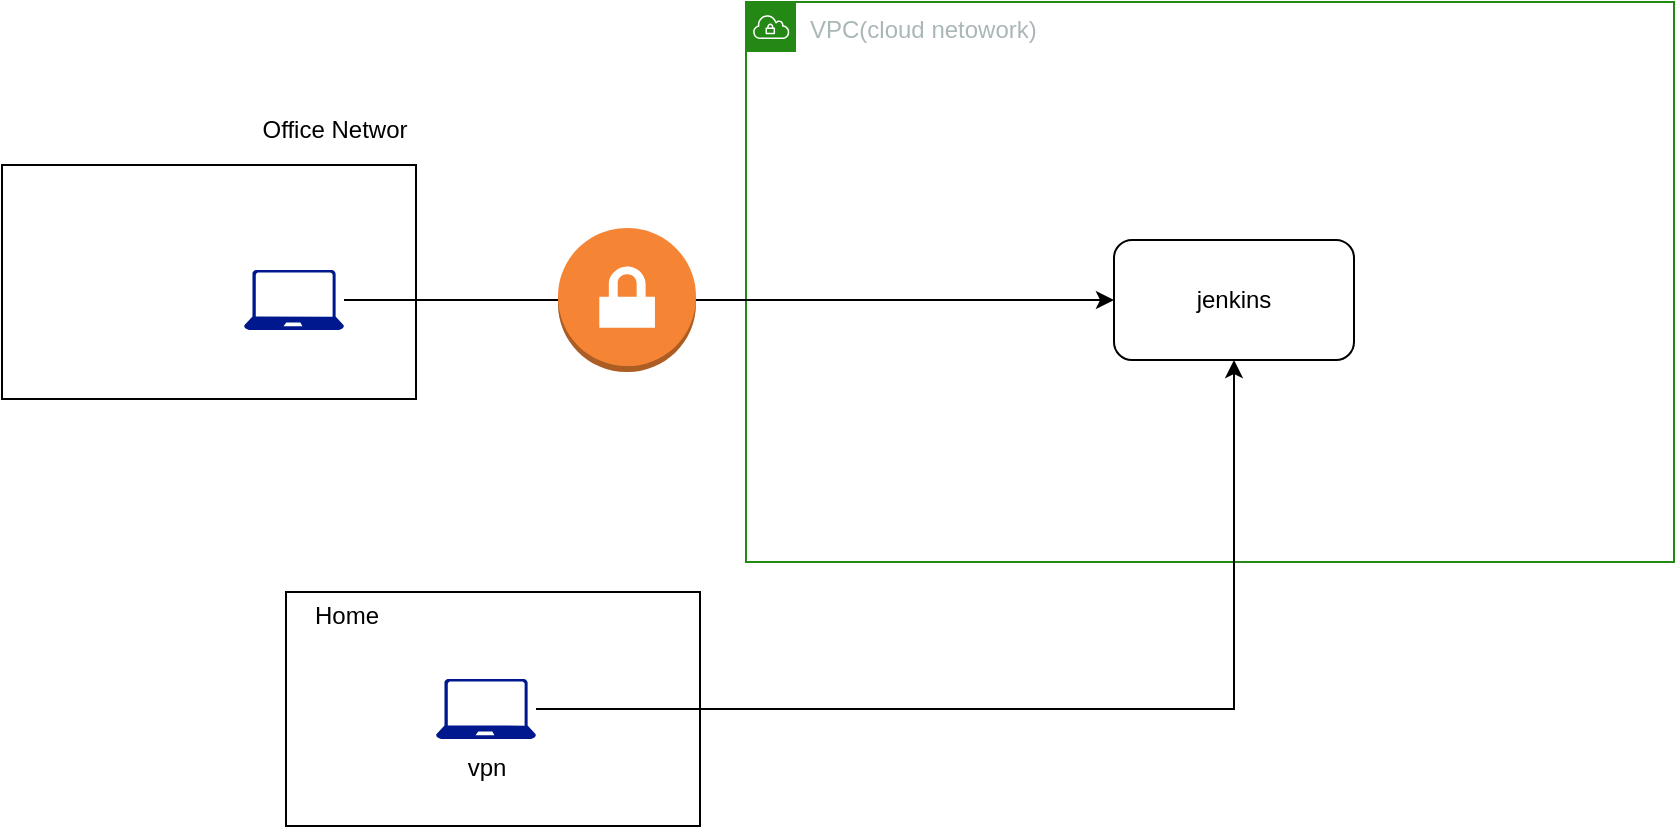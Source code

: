 <mxfile version="14.8.0" type="device"><diagram id="2ZOcJjFSPKTpcx5hraei" name="Page-1"><mxGraphModel dx="1346" dy="519" grid="0" gridSize="10" guides="1" tooltips="1" connect="1" arrows="1" fold="1" page="0" pageScale="1" pageWidth="827" pageHeight="1169" math="0" shadow="0"><root><mxCell id="0"/><mxCell id="1" parent="0"/><mxCell id="yKUk9NUZkv-5uFn4vmCM-13" value="" style="rounded=0;whiteSpace=wrap;html=1;" vertex="1" parent="1"><mxGeometry x="120" y="398" width="207" height="117" as="geometry"/></mxCell><mxCell id="yKUk9NUZkv-5uFn4vmCM-1" value="VPC(cloud netowork)" style="points=[[0,0],[0.25,0],[0.5,0],[0.75,0],[1,0],[1,0.25],[1,0.5],[1,0.75],[1,1],[0.75,1],[0.5,1],[0.25,1],[0,1],[0,0.75],[0,0.5],[0,0.25]];outlineConnect=0;gradientColor=none;html=1;whiteSpace=wrap;fontSize=12;fontStyle=0;shape=mxgraph.aws4.group;grIcon=mxgraph.aws4.group_vpc;strokeColor=#248814;fillColor=none;verticalAlign=top;align=left;spacingLeft=30;fontColor=#AAB7B8;dashed=0;" vertex="1" parent="1"><mxGeometry x="350" y="103" width="464" height="280" as="geometry"/></mxCell><mxCell id="yKUk9NUZkv-5uFn4vmCM-2" value="jenkins" style="rounded=1;whiteSpace=wrap;html=1;" vertex="1" parent="1"><mxGeometry x="534" y="222" width="120" height="60" as="geometry"/></mxCell><mxCell id="yKUk9NUZkv-5uFn4vmCM-3" value="" style="rounded=0;whiteSpace=wrap;html=1;" vertex="1" parent="1"><mxGeometry x="-22" y="184.5" width="207" height="117" as="geometry"/></mxCell><mxCell id="yKUk9NUZkv-5uFn4vmCM-4" value="Office Networ" style="text;html=1;align=center;verticalAlign=middle;resizable=0;points=[];autosize=1;strokeColor=none;" vertex="1" parent="1"><mxGeometry x="102" y="158" width="83" height="18" as="geometry"/></mxCell><mxCell id="yKUk9NUZkv-5uFn4vmCM-7" style="edgeStyle=orthogonalEdgeStyle;rounded=0;orthogonalLoop=1;jettySize=auto;html=1;startArrow=none;" edge="1" parent="1" source="yKUk9NUZkv-5uFn4vmCM-8" target="yKUk9NUZkv-5uFn4vmCM-2"><mxGeometry relative="1" as="geometry"/></mxCell><mxCell id="yKUk9NUZkv-5uFn4vmCM-6" value="" style="aspect=fixed;pointerEvents=1;shadow=0;dashed=0;html=1;strokeColor=none;labelPosition=center;verticalLabelPosition=bottom;verticalAlign=top;align=center;fillColor=#00188D;shape=mxgraph.azure.laptop" vertex="1" parent="1"><mxGeometry x="99" y="237" width="50" height="30" as="geometry"/></mxCell><mxCell id="yKUk9NUZkv-5uFn4vmCM-8" value="" style="outlineConnect=0;dashed=0;verticalLabelPosition=bottom;verticalAlign=top;align=center;html=1;shape=mxgraph.aws3.vpn_gateway;fillColor=#F58534;gradientColor=none;" vertex="1" parent="1"><mxGeometry x="256" y="216" width="69" height="72" as="geometry"/></mxCell><mxCell id="yKUk9NUZkv-5uFn4vmCM-9" value="" style="edgeStyle=orthogonalEdgeStyle;rounded=0;orthogonalLoop=1;jettySize=auto;html=1;endArrow=none;" edge="1" parent="1" source="yKUk9NUZkv-5uFn4vmCM-6" target="yKUk9NUZkv-5uFn4vmCM-8"><mxGeometry relative="1" as="geometry"><mxPoint x="149" y="252" as="sourcePoint"/><mxPoint x="534" y="252" as="targetPoint"/></mxGeometry></mxCell><mxCell id="yKUk9NUZkv-5uFn4vmCM-15" style="edgeStyle=orthogonalEdgeStyle;rounded=0;orthogonalLoop=1;jettySize=auto;html=1;" edge="1" parent="1" source="yKUk9NUZkv-5uFn4vmCM-12" target="yKUk9NUZkv-5uFn4vmCM-2"><mxGeometry relative="1" as="geometry"/></mxCell><mxCell id="yKUk9NUZkv-5uFn4vmCM-12" value="vpn" style="aspect=fixed;pointerEvents=1;shadow=0;dashed=0;html=1;strokeColor=none;labelPosition=center;verticalLabelPosition=bottom;verticalAlign=top;align=center;fillColor=#00188D;shape=mxgraph.azure.laptop" vertex="1" parent="1"><mxGeometry x="195" y="441.5" width="50" height="30" as="geometry"/></mxCell><mxCell id="yKUk9NUZkv-5uFn4vmCM-14" value="Home" style="text;html=1;align=center;verticalAlign=middle;resizable=0;points=[];autosize=1;strokeColor=none;" vertex="1" parent="1"><mxGeometry x="129" y="401" width="42" height="18" as="geometry"/></mxCell></root></mxGraphModel></diagram></mxfile>